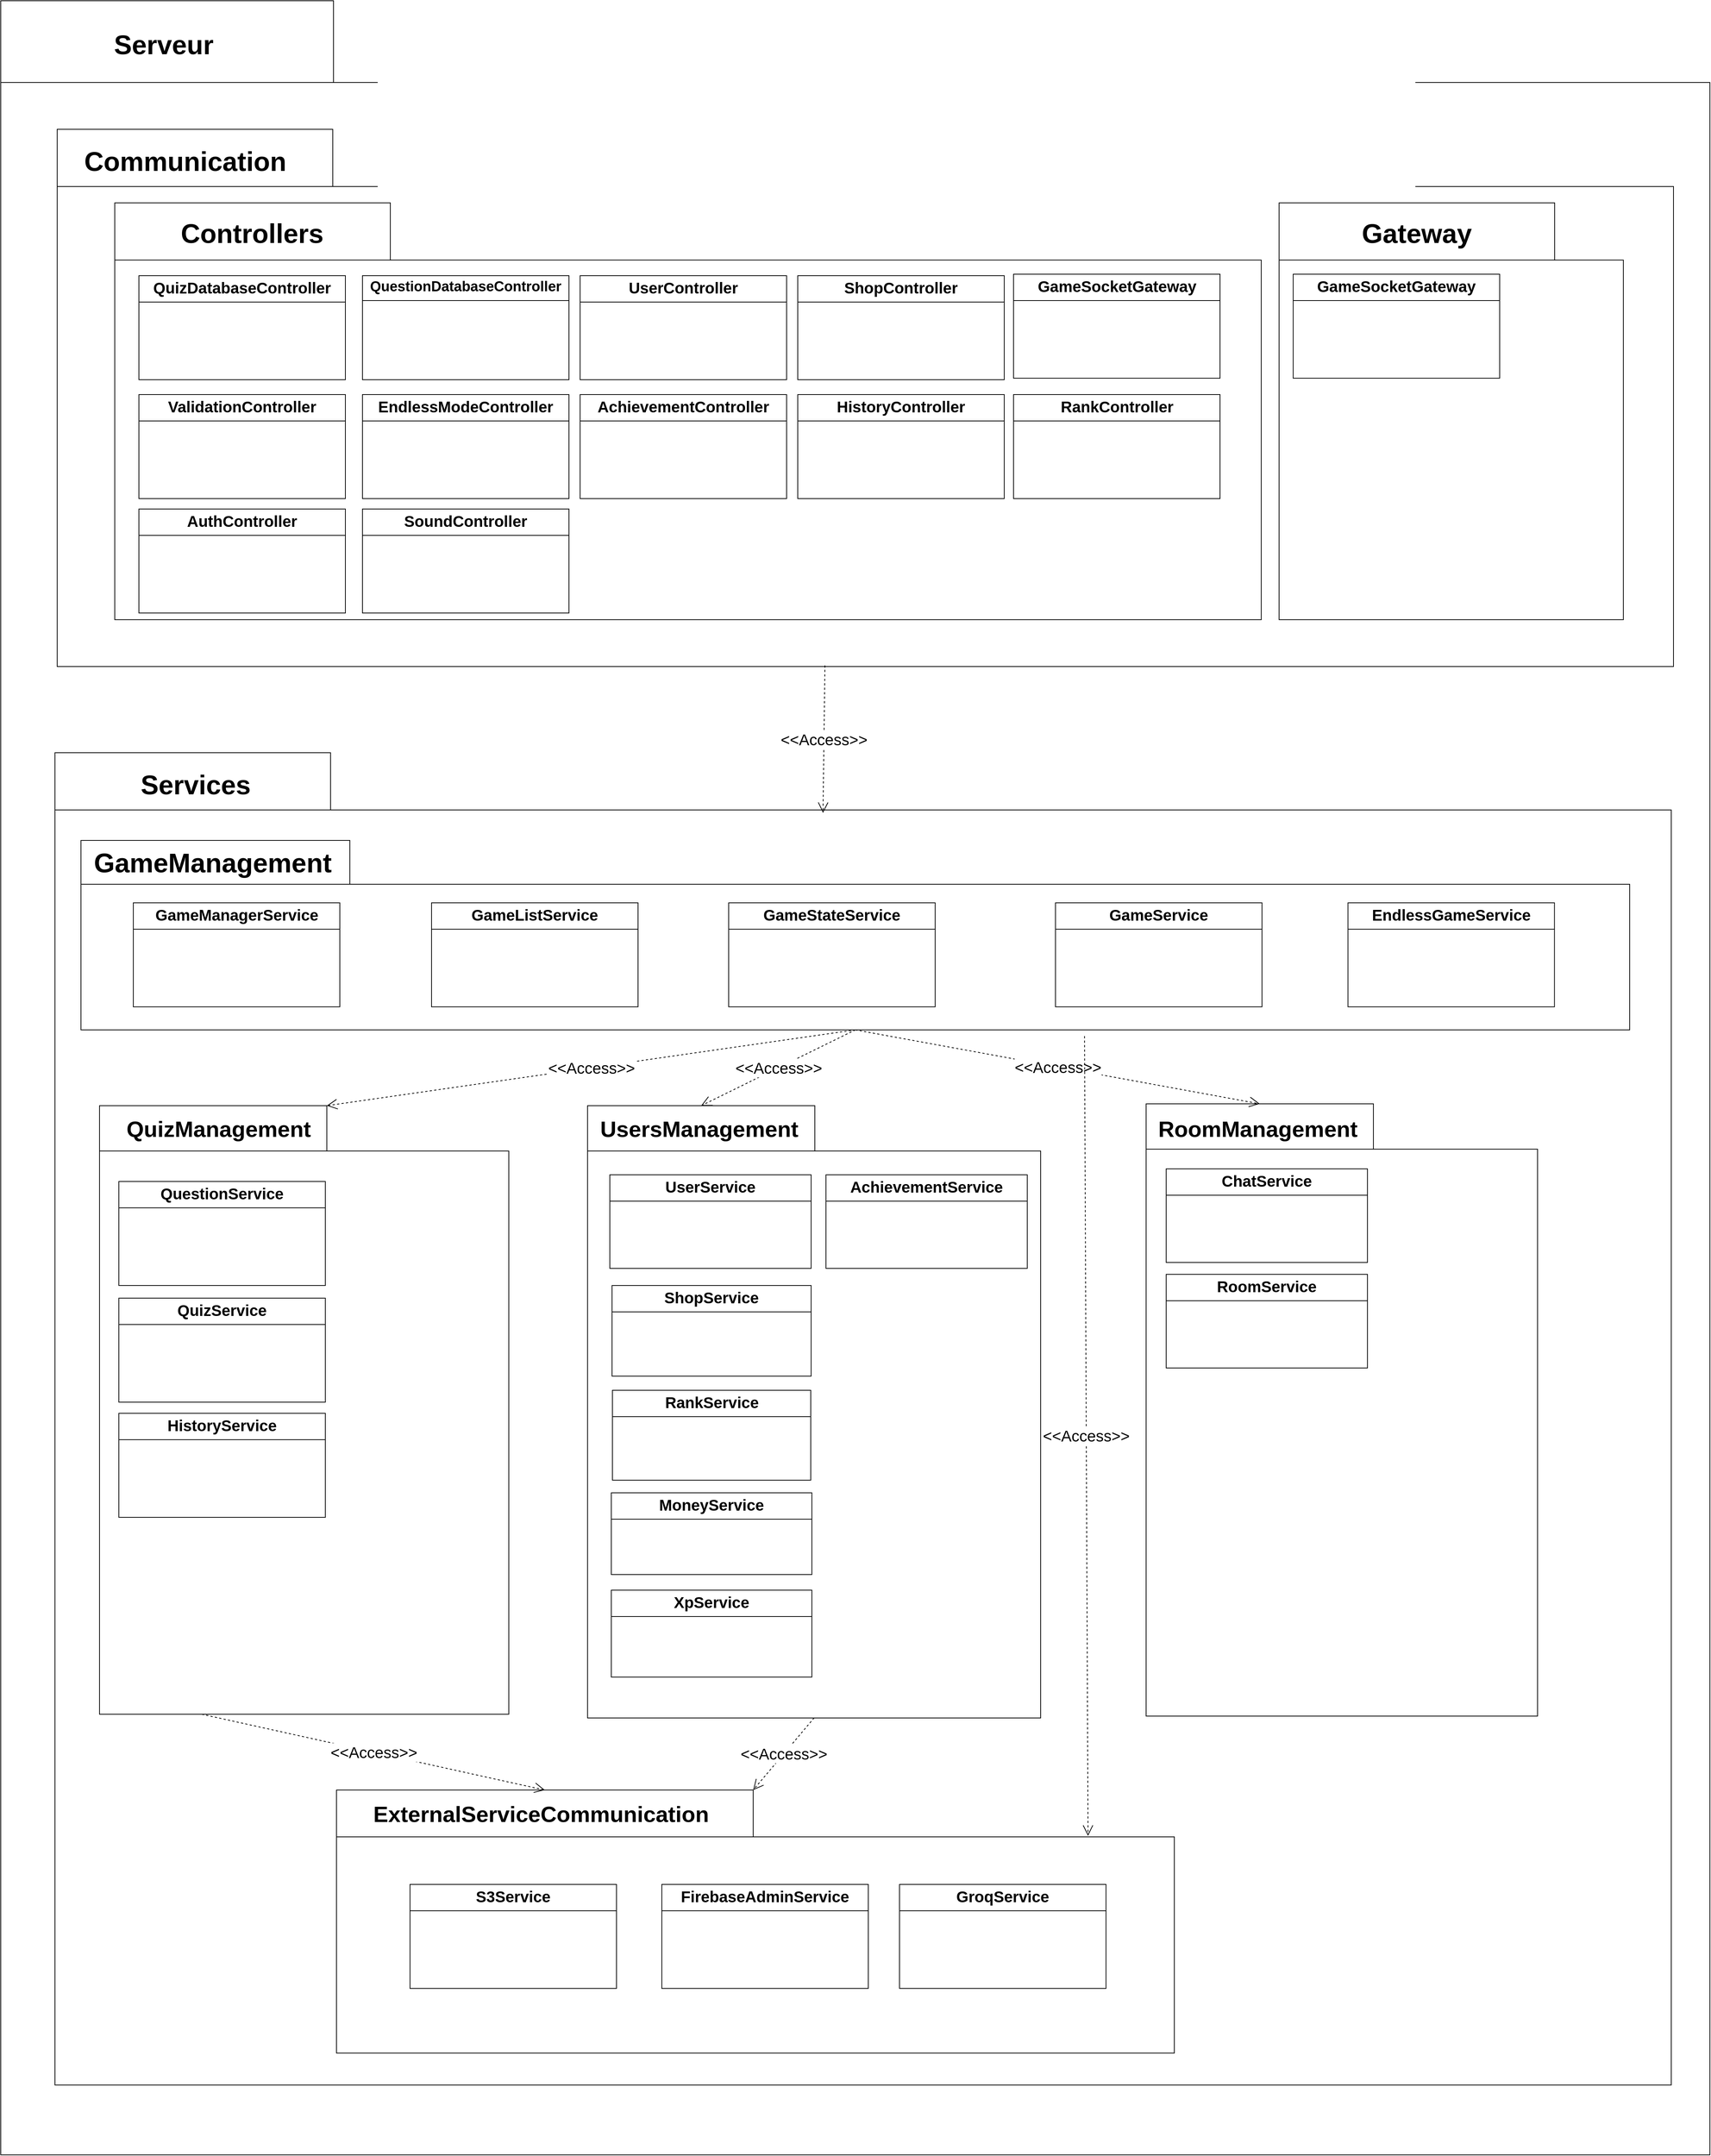 <mxfile version="26.2.9">
  <diagram name="Page-1" id="TvlfPI-XHOTMkAkQHqAN">
    <mxGraphModel dx="-983" dy="6664" grid="1" gridSize="10" guides="1" tooltips="1" connect="1" arrows="1" fold="1" page="1" pageScale="1" pageWidth="827" pageHeight="1169" math="0" shadow="0">
      <root>
        <mxCell id="0" />
        <mxCell id="1" parent="0" />
        <mxCell id="3Pgrj5yIYafNxYy-8f5n-1" value="" style="shape=folder;fontStyle=1;spacingTop=10;tabWidth=448;tabHeight=110;tabPosition=left;html=1;whiteSpace=wrap;" vertex="1" parent="1">
          <mxGeometry x="4450" y="-4520" width="2301" height="2899" as="geometry" />
        </mxCell>
        <mxCell id="3Pgrj5yIYafNxYy-8f5n-2" value="" style="shape=folder;fontStyle=1;spacingTop=10;tabWidth=371;tabHeight=77;tabPosition=left;html=1;whiteSpace=wrap;" vertex="1" parent="1">
          <mxGeometry x="4526" y="-4347" width="2176" height="723" as="geometry" />
        </mxCell>
        <mxCell id="3Pgrj5yIYafNxYy-8f5n-3" value="&lt;font style=&quot;font-size: 36px;&quot;&gt;Serveur&lt;/font&gt;" style="text;align=center;fontStyle=1;verticalAlign=middle;spacingLeft=3;spacingRight=3;strokeColor=none;rotatable=0;points=[[0,0.5],[1,0.5]];portConstraint=eastwest;html=1;" vertex="1" parent="1">
          <mxGeometry x="4628.5" y="-4474" width="80" height="26" as="geometry" />
        </mxCell>
        <mxCell id="3Pgrj5yIYafNxYy-8f5n-4" value="&lt;font style=&quot;font-size: 36px;&quot;&gt;Communication&lt;/font&gt;" style="text;align=center;fontStyle=1;verticalAlign=middle;spacingLeft=3;spacingRight=3;strokeColor=none;rotatable=0;points=[[0,0.5],[1,0.5]];portConstraint=eastwest;html=1;" vertex="1" parent="1">
          <mxGeometry x="4658" y="-4317" width="80" height="26" as="geometry" />
        </mxCell>
        <mxCell id="3Pgrj5yIYafNxYy-8f5n-5" value="" style="shape=folder;fontStyle=1;spacingTop=10;tabWidth=371;tabHeight=77;tabPosition=left;html=1;whiteSpace=wrap;" vertex="1" parent="1">
          <mxGeometry x="4603.5" y="-4248" width="1543.5" height="561" as="geometry" />
        </mxCell>
        <mxCell id="3Pgrj5yIYafNxYy-8f5n-6" value="" style="shape=folder;fontStyle=1;spacingTop=10;tabWidth=371;tabHeight=77;tabPosition=left;html=1;whiteSpace=wrap;" vertex="1" parent="1">
          <mxGeometry x="6171" y="-4248" width="463.5" height="561" as="geometry" />
        </mxCell>
        <mxCell id="3Pgrj5yIYafNxYy-8f5n-7" value="&lt;font style=&quot;font-size: 36px;&quot;&gt;Controllers&lt;/font&gt;" style="text;align=center;fontStyle=1;verticalAlign=middle;spacingLeft=3;spacingRight=3;strokeColor=none;rotatable=0;points=[[0,0.5],[1,0.5]];portConstraint=eastwest;html=1;" vertex="1" parent="1">
          <mxGeometry x="4748" y="-4220" width="80" height="26" as="geometry" />
        </mxCell>
        <mxCell id="3Pgrj5yIYafNxYy-8f5n-8" value="&lt;font style=&quot;font-size: 36px;&quot;&gt;Gateway&lt;/font&gt;" style="text;align=center;fontStyle=1;verticalAlign=middle;spacingLeft=3;spacingRight=3;strokeColor=none;rotatable=0;points=[[0,0.5],[1,0.5]];portConstraint=eastwest;html=1;" vertex="1" parent="1">
          <mxGeometry x="6316" y="-4220" width="80" height="26" as="geometry" />
        </mxCell>
        <mxCell id="3Pgrj5yIYafNxYy-8f5n-9" value="" style="shape=folder;fontStyle=1;spacingTop=10;tabWidth=371;tabHeight=77;tabPosition=left;html=1;whiteSpace=wrap;" vertex="1" parent="1">
          <mxGeometry x="4523" y="-3508" width="2176" height="1793" as="geometry" />
        </mxCell>
        <mxCell id="3Pgrj5yIYafNxYy-8f5n-10" value="&lt;p style=&quot;margin:0px;margin-top:4px;text-align:center;&quot;&gt;&lt;b&gt;&lt;font style=&quot;font-size: 21px;&quot;&gt;QuizDatabaseController&lt;/font&gt;&lt;/b&gt;&lt;/p&gt;&lt;hr size=&quot;1&quot; style=&quot;border-style:solid;&quot;&gt;&lt;p style=&quot;margin:0px;margin-left:4px;&quot;&gt;&lt;/p&gt;&lt;p style=&quot;margin:0px;margin-left:4px;&quot;&gt;&lt;br&gt;&lt;/p&gt;" style="verticalAlign=top;align=left;overflow=fill;html=1;whiteSpace=wrap;" vertex="1" parent="1">
          <mxGeometry x="4636" y="-4150" width="278" height="140" as="geometry" />
        </mxCell>
        <mxCell id="3Pgrj5yIYafNxYy-8f5n-11" value="&lt;p style=&quot;margin:0px;margin-top:4px;text-align:center;&quot;&gt;&lt;b&gt;&lt;font style=&quot;font-size: 19px;&quot;&gt;QuestionDatabaseController&lt;/font&gt;&lt;/b&gt;&lt;/p&gt;&lt;hr size=&quot;1&quot; style=&quot;border-style:solid;&quot;&gt;&lt;p style=&quot;margin:0px;margin-left:4px;&quot;&gt;&lt;/p&gt;&lt;p style=&quot;margin:0px;margin-left:4px;&quot;&gt;&lt;br&gt;&lt;/p&gt;" style="verticalAlign=top;align=left;overflow=fill;html=1;whiteSpace=wrap;" vertex="1" parent="1">
          <mxGeometry x="4937" y="-4150" width="278" height="140" as="geometry" />
        </mxCell>
        <mxCell id="3Pgrj5yIYafNxYy-8f5n-12" value="&lt;p style=&quot;margin:0px;margin-top:4px;text-align:center;&quot;&gt;&lt;b&gt;&lt;font style=&quot;font-size: 21px;&quot;&gt;UserController&lt;/font&gt;&lt;/b&gt;&lt;/p&gt;&lt;hr size=&quot;1&quot; style=&quot;border-style:solid;&quot;&gt;&lt;p style=&quot;margin:0px;margin-left:4px;&quot;&gt;&lt;/p&gt;&lt;p style=&quot;margin:0px;margin-left:4px;&quot;&gt;&lt;br&gt;&lt;/p&gt;" style="verticalAlign=top;align=left;overflow=fill;html=1;whiteSpace=wrap;" vertex="1" parent="1">
          <mxGeometry x="5230" y="-4150" width="278" height="140" as="geometry" />
        </mxCell>
        <mxCell id="3Pgrj5yIYafNxYy-8f5n-13" value="&lt;p style=&quot;margin:0px;margin-top:4px;text-align:center;&quot;&gt;&lt;b&gt;&lt;font style=&quot;font-size: 21px;&quot;&gt;ShopController&lt;/font&gt;&lt;/b&gt;&lt;/p&gt;&lt;hr size=&quot;1&quot; style=&quot;border-style:solid;&quot;&gt;&lt;p style=&quot;margin:0px;margin-left:4px;&quot;&gt;&lt;/p&gt;&lt;p style=&quot;margin:0px;margin-left:4px;&quot;&gt;&lt;br&gt;&lt;/p&gt;" style="verticalAlign=top;align=left;overflow=fill;html=1;whiteSpace=wrap;" vertex="1" parent="1">
          <mxGeometry x="5523" y="-4150" width="278" height="140" as="geometry" />
        </mxCell>
        <mxCell id="3Pgrj5yIYafNxYy-8f5n-14" value="&lt;p style=&quot;margin:0px;margin-top:4px;text-align:center;&quot;&gt;&lt;b&gt;&lt;font style=&quot;font-size: 21px;&quot;&gt;GameSocketGateway&lt;/font&gt;&lt;/b&gt;&lt;/p&gt;&lt;hr size=&quot;1&quot; style=&quot;border-style:solid;&quot;&gt;&lt;p style=&quot;margin:0px;margin-left:4px;&quot;&gt;&lt;/p&gt;&lt;p style=&quot;margin:0px;margin-left:4px;&quot;&gt;&lt;br&gt;&lt;/p&gt;" style="verticalAlign=top;align=left;overflow=fill;html=1;whiteSpace=wrap;" vertex="1" parent="1">
          <mxGeometry x="5813.5" y="-4152" width="278" height="140" as="geometry" />
        </mxCell>
        <mxCell id="3Pgrj5yIYafNxYy-8f5n-15" value="&lt;p style=&quot;margin:0px;margin-top:4px;text-align:center;&quot;&gt;&lt;b&gt;&lt;font style=&quot;font-size: 21px;&quot;&gt;GameSocketGateway&lt;/font&gt;&lt;/b&gt;&lt;/p&gt;&lt;hr size=&quot;1&quot; style=&quot;border-style:solid;&quot;&gt;&lt;p style=&quot;margin:0px;margin-left:4px;&quot;&gt;&lt;/p&gt;&lt;p style=&quot;margin:0px;margin-left:4px;&quot;&gt;&lt;br&gt;&lt;/p&gt;" style="verticalAlign=top;align=left;overflow=fill;html=1;whiteSpace=wrap;" vertex="1" parent="1">
          <mxGeometry x="6190" y="-4152" width="278" height="140" as="geometry" />
        </mxCell>
        <mxCell id="3Pgrj5yIYafNxYy-8f5n-16" value="&lt;p style=&quot;margin:0px;margin-top:4px;text-align:center;&quot;&gt;&lt;b&gt;&lt;font style=&quot;font-size: 21px;&quot;&gt;ValidationController&lt;/font&gt;&lt;/b&gt;&lt;/p&gt;&lt;hr size=&quot;1&quot; style=&quot;border-style:solid;&quot;&gt;&lt;p style=&quot;margin:0px;margin-left:4px;&quot;&gt;&lt;/p&gt;&lt;p style=&quot;margin:0px;margin-left:4px;&quot;&gt;&lt;br&gt;&lt;/p&gt;" style="verticalAlign=top;align=left;overflow=fill;html=1;whiteSpace=wrap;" vertex="1" parent="1">
          <mxGeometry x="4636" y="-3990" width="278" height="140" as="geometry" />
        </mxCell>
        <mxCell id="3Pgrj5yIYafNxYy-8f5n-17" value="&lt;p style=&quot;margin:0px;margin-top:4px;text-align:center;&quot;&gt;&lt;b&gt;&lt;font style=&quot;font-size: 21px;&quot;&gt;EndlessModeController&lt;/font&gt;&lt;/b&gt;&lt;/p&gt;&lt;hr size=&quot;1&quot; style=&quot;border-style:solid;&quot;&gt;&lt;p style=&quot;margin:0px;margin-left:4px;&quot;&gt;&lt;/p&gt;&lt;p style=&quot;margin:0px;margin-left:4px;&quot;&gt;&lt;br&gt;&lt;/p&gt;" style="verticalAlign=top;align=left;overflow=fill;html=1;whiteSpace=wrap;" vertex="1" parent="1">
          <mxGeometry x="4937" y="-3990" width="278" height="140" as="geometry" />
        </mxCell>
        <mxCell id="3Pgrj5yIYafNxYy-8f5n-18" value="&lt;p style=&quot;margin:0px;margin-top:4px;text-align:center;&quot;&gt;&lt;b&gt;&lt;font style=&quot;font-size: 21px;&quot;&gt;AchievementController&lt;/font&gt;&lt;/b&gt;&lt;/p&gt;&lt;hr size=&quot;1&quot; style=&quot;border-style:solid;&quot;&gt;&lt;p style=&quot;margin:0px;margin-left:4px;&quot;&gt;&lt;/p&gt;&lt;p style=&quot;margin:0px;margin-left:4px;&quot;&gt;&lt;br&gt;&lt;/p&gt;" style="verticalAlign=top;align=left;overflow=fill;html=1;whiteSpace=wrap;" vertex="1" parent="1">
          <mxGeometry x="5230" y="-3990" width="278" height="140" as="geometry" />
        </mxCell>
        <mxCell id="3Pgrj5yIYafNxYy-8f5n-19" value="&lt;p style=&quot;margin:0px;margin-top:4px;text-align:center;&quot;&gt;&lt;b&gt;&lt;font style=&quot;font-size: 21px;&quot;&gt;HistoryController&lt;/font&gt;&lt;/b&gt;&lt;/p&gt;&lt;hr size=&quot;1&quot; style=&quot;border-style:solid;&quot;&gt;&lt;p style=&quot;margin:0px;margin-left:4px;&quot;&gt;&lt;/p&gt;&lt;p style=&quot;margin:0px;margin-left:4px;&quot;&gt;&lt;br&gt;&lt;/p&gt;" style="verticalAlign=top;align=left;overflow=fill;html=1;whiteSpace=wrap;" vertex="1" parent="1">
          <mxGeometry x="5523" y="-3990" width="278" height="140" as="geometry" />
        </mxCell>
        <mxCell id="3Pgrj5yIYafNxYy-8f5n-20" value="&lt;p style=&quot;margin:0px;margin-top:4px;text-align:center;&quot;&gt;&lt;b&gt;&lt;font style=&quot;font-size: 21px;&quot;&gt;RankController&lt;/font&gt;&lt;/b&gt;&lt;/p&gt;&lt;hr size=&quot;1&quot; style=&quot;border-style:solid;&quot;&gt;&lt;p style=&quot;margin:0px;margin-left:4px;&quot;&gt;&lt;/p&gt;&lt;p style=&quot;margin:0px;margin-left:4px;&quot;&gt;&lt;br&gt;&lt;/p&gt;" style="verticalAlign=top;align=left;overflow=fill;html=1;whiteSpace=wrap;" vertex="1" parent="1">
          <mxGeometry x="5813.5" y="-3990" width="278" height="140" as="geometry" />
        </mxCell>
        <mxCell id="3Pgrj5yIYafNxYy-8f5n-21" value="&lt;p style=&quot;margin:0px;margin-top:4px;text-align:center;&quot;&gt;&lt;b&gt;&lt;font style=&quot;font-size: 21px;&quot;&gt;AuthController&lt;/font&gt;&lt;/b&gt;&lt;/p&gt;&lt;hr size=&quot;1&quot; style=&quot;border-style:solid;&quot;&gt;&lt;p style=&quot;margin:0px;margin-left:4px;&quot;&gt;&lt;/p&gt;&lt;p style=&quot;margin:0px;margin-left:4px;&quot;&gt;&lt;br&gt;&lt;/p&gt;" style="verticalAlign=top;align=left;overflow=fill;html=1;whiteSpace=wrap;" vertex="1" parent="1">
          <mxGeometry x="4636" y="-3836" width="278" height="140" as="geometry" />
        </mxCell>
        <mxCell id="3Pgrj5yIYafNxYy-8f5n-22" value="&lt;p style=&quot;margin:0px;margin-top:4px;text-align:center;&quot;&gt;&lt;b&gt;&lt;font style=&quot;font-size: 21px;&quot;&gt;SoundController&lt;/font&gt;&lt;/b&gt;&lt;/p&gt;&lt;hr size=&quot;1&quot; style=&quot;border-style:solid;&quot;&gt;&lt;p style=&quot;margin:0px;margin-left:4px;&quot;&gt;&lt;/p&gt;&lt;p style=&quot;margin:0px;margin-left:4px;&quot;&gt;&lt;br&gt;&lt;/p&gt;" style="verticalAlign=top;align=left;overflow=fill;html=1;whiteSpace=wrap;" vertex="1" parent="1">
          <mxGeometry x="4937" y="-3836" width="278" height="140" as="geometry" />
        </mxCell>
        <mxCell id="3Pgrj5yIYafNxYy-8f5n-23" value="&lt;font style=&quot;font-size: 36px;&quot;&gt;Services&lt;/font&gt;" style="text;align=center;fontStyle=1;verticalAlign=middle;spacingLeft=3;spacingRight=3;strokeColor=none;rotatable=0;points=[[0,0.5],[1,0.5]];portConstraint=eastwest;html=1;" vertex="1" parent="1">
          <mxGeometry x="4672" y="-3478" width="80" height="26" as="geometry" />
        </mxCell>
        <mxCell id="3Pgrj5yIYafNxYy-8f5n-24" value="&lt;font style=&quot;font-size: 21px;&quot;&gt;&amp;lt;&amp;lt;Access&amp;gt;&amp;gt;&lt;/font&gt;" style="endArrow=open;endSize=12;dashed=1;html=1;rounded=0;fontSize=12;curved=1;exitX=0.475;exitY=0.998;exitDx=0;exitDy=0;exitPerimeter=0;" edge="1" parent="1" source="3Pgrj5yIYafNxYy-8f5n-2">
          <mxGeometry width="160" relative="1" as="geometry">
            <mxPoint x="5551" y="-3795" as="sourcePoint" />
            <mxPoint x="5557" y="-3427" as="targetPoint" />
          </mxGeometry>
        </mxCell>
        <mxCell id="3Pgrj5yIYafNxYy-8f5n-25" value="" style="shape=folder;fontStyle=1;spacingTop=10;tabWidth=362;tabHeight=59;tabPosition=left;html=1;whiteSpace=wrap;" vertex="1" parent="1">
          <mxGeometry x="4558" y="-3390" width="2085" height="255" as="geometry" />
        </mxCell>
        <mxCell id="3Pgrj5yIYafNxYy-8f5n-26" value="&lt;p style=&quot;margin:0px;margin-top:4px;text-align:center;&quot;&gt;&lt;b&gt;&lt;font style=&quot;font-size: 21px;&quot;&gt;GameManagerService&lt;/font&gt;&lt;/b&gt;&lt;/p&gt;&lt;hr size=&quot;1&quot; style=&quot;border-style:solid;&quot;&gt;&lt;p style=&quot;margin:0px;margin-left:4px;&quot;&gt;&lt;/p&gt;&lt;p style=&quot;margin:0px;margin-left:4px;&quot;&gt;&lt;br&gt;&lt;/p&gt;" style="verticalAlign=top;align=left;overflow=fill;html=1;whiteSpace=wrap;" vertex="1" parent="1">
          <mxGeometry x="4628.5" y="-3306" width="278" height="140" as="geometry" />
        </mxCell>
        <mxCell id="3Pgrj5yIYafNxYy-8f5n-27" value="&lt;p style=&quot;margin:0px;margin-top:4px;text-align:center;&quot;&gt;&lt;b&gt;&lt;font style=&quot;font-size: 21px;&quot;&gt;GameListService&lt;/font&gt;&lt;/b&gt;&lt;/p&gt;&lt;hr size=&quot;1&quot; style=&quot;border-style:solid;&quot;&gt;&lt;p style=&quot;margin:0px;margin-left:4px;&quot;&gt;&lt;/p&gt;&lt;p style=&quot;margin:0px;margin-left:4px;&quot;&gt;&lt;br&gt;&lt;/p&gt;" style="verticalAlign=top;align=left;overflow=fill;html=1;whiteSpace=wrap;" vertex="1" parent="1">
          <mxGeometry x="5030" y="-3306" width="278" height="140" as="geometry" />
        </mxCell>
        <mxCell id="3Pgrj5yIYafNxYy-8f5n-28" value="&lt;p style=&quot;margin:0px;margin-top:4px;text-align:center;&quot;&gt;&lt;b&gt;&lt;font style=&quot;font-size: 21px;&quot;&gt;GameStateService&lt;/font&gt;&lt;/b&gt;&lt;/p&gt;&lt;hr size=&quot;1&quot; style=&quot;border-style:solid;&quot;&gt;&lt;p style=&quot;margin:0px;margin-left:4px;&quot;&gt;&lt;/p&gt;&lt;p style=&quot;margin:0px;margin-left:4px;&quot;&gt;&lt;br&gt;&lt;/p&gt;" style="verticalAlign=top;align=left;overflow=fill;html=1;whiteSpace=wrap;" vertex="1" parent="1">
          <mxGeometry x="5430" y="-3306" width="278" height="140" as="geometry" />
        </mxCell>
        <mxCell id="3Pgrj5yIYafNxYy-8f5n-29" value="&lt;p style=&quot;margin:0px;margin-top:4px;text-align:center;&quot;&gt;&lt;b&gt;&lt;font style=&quot;font-size: 21px;&quot;&gt;GameService&lt;/font&gt;&lt;/b&gt;&lt;/p&gt;&lt;hr size=&quot;1&quot; style=&quot;border-style:solid;&quot;&gt;&lt;p style=&quot;margin:0px;margin-left:4px;&quot;&gt;&lt;/p&gt;&lt;p style=&quot;margin:0px;margin-left:4px;&quot;&gt;&lt;br&gt;&lt;/p&gt;" style="verticalAlign=top;align=left;overflow=fill;html=1;whiteSpace=wrap;" vertex="1" parent="1">
          <mxGeometry x="5870" y="-3306" width="278" height="140" as="geometry" />
        </mxCell>
        <mxCell id="3Pgrj5yIYafNxYy-8f5n-30" value="&lt;p style=&quot;margin:0px;margin-top:4px;text-align:center;&quot;&gt;&lt;b&gt;&lt;font style=&quot;font-size: 21px;&quot;&gt;EndlessGameService&lt;/font&gt;&lt;/b&gt;&lt;/p&gt;&lt;hr size=&quot;1&quot; style=&quot;border-style:solid;&quot;&gt;&lt;p style=&quot;margin:0px;margin-left:4px;&quot;&gt;&lt;/p&gt;&lt;p style=&quot;margin:0px;margin-left:4px;&quot;&gt;&lt;br&gt;&lt;/p&gt;" style="verticalAlign=top;align=left;overflow=fill;html=1;whiteSpace=wrap;" vertex="1" parent="1">
          <mxGeometry x="6263.75" y="-3306" width="278" height="140" as="geometry" />
        </mxCell>
        <mxCell id="3Pgrj5yIYafNxYy-8f5n-32" value="" style="shape=folder;fontStyle=1;spacingTop=10;tabWidth=306;tabHeight=61;tabPosition=left;html=1;whiteSpace=wrap;" vertex="1" parent="1">
          <mxGeometry x="4583" y="-3033" width="551" height="819" as="geometry" />
        </mxCell>
        <mxCell id="3Pgrj5yIYafNxYy-8f5n-33" value="" style="shape=folder;fontStyle=1;spacingTop=10;tabWidth=306;tabHeight=61;tabPosition=left;html=1;whiteSpace=wrap;" vertex="1" parent="1">
          <mxGeometry x="5240" y="-3033" width="610" height="824" as="geometry" />
        </mxCell>
        <mxCell id="3Pgrj5yIYafNxYy-8f5n-34" value="" style="shape=folder;fontStyle=1;spacingTop=10;tabWidth=306;tabHeight=61;tabPosition=left;html=1;whiteSpace=wrap;" vertex="1" parent="1">
          <mxGeometry x="5992" y="-3035.5" width="527" height="824" as="geometry" />
        </mxCell>
        <mxCell id="3Pgrj5yIYafNxYy-8f5n-35" value="&lt;font style=&quot;font-size: 21px;&quot;&gt;&amp;lt;&amp;lt;Access&amp;gt;&amp;gt;&lt;/font&gt;" style="endArrow=open;endSize=12;dashed=1;html=1;rounded=0;fontSize=12;curved=1;exitX=0.5;exitY=1;exitDx=0;exitDy=0;exitPerimeter=0;entryX=0;entryY=0;entryDx=306;entryDy=0;entryPerimeter=0;" edge="1" parent="1" source="3Pgrj5yIYafNxYy-8f5n-25" target="3Pgrj5yIYafNxYy-8f5n-32">
          <mxGeometry width="160" relative="1" as="geometry">
            <mxPoint x="5570" y="-3615" as="sourcePoint" />
            <mxPoint x="5567" y="-3417" as="targetPoint" />
          </mxGeometry>
        </mxCell>
        <mxCell id="3Pgrj5yIYafNxYy-8f5n-36" value="&lt;font style=&quot;font-size: 21px;&quot;&gt;&amp;lt;&amp;lt;Access&amp;gt;&amp;gt;&lt;/font&gt;" style="endArrow=open;endSize=12;dashed=1;html=1;rounded=0;fontSize=12;curved=1;exitX=0.5;exitY=1;exitDx=0;exitDy=0;exitPerimeter=0;entryX=0;entryY=0;entryDx=153;entryDy=0;entryPerimeter=0;" edge="1" parent="1" source="3Pgrj5yIYafNxYy-8f5n-25" target="3Pgrj5yIYafNxYy-8f5n-33">
          <mxGeometry width="160" relative="1" as="geometry">
            <mxPoint x="5523" y="-3117" as="sourcePoint" />
            <mxPoint x="5022" y="-2962" as="targetPoint" />
          </mxGeometry>
        </mxCell>
        <mxCell id="3Pgrj5yIYafNxYy-8f5n-37" value="&lt;font style=&quot;font-size: 21px;&quot;&gt;&amp;lt;&amp;lt;Access&amp;gt;&amp;gt;&lt;/font&gt;" style="endArrow=open;endSize=12;dashed=1;html=1;rounded=0;fontSize=12;curved=1;exitX=0.5;exitY=1;exitDx=0;exitDy=0;exitPerimeter=0;entryX=0;entryY=0;entryDx=153;entryDy=0;entryPerimeter=0;" edge="1" parent="1" source="3Pgrj5yIYafNxYy-8f5n-25" target="3Pgrj5yIYafNxYy-8f5n-34">
          <mxGeometry width="160" relative="1" as="geometry">
            <mxPoint x="5523" y="-3117" as="sourcePoint" />
            <mxPoint x="5727" y="-2962" as="targetPoint" />
          </mxGeometry>
        </mxCell>
        <mxCell id="3Pgrj5yIYafNxYy-8f5n-38" value="&lt;font style=&quot;font-size: 36px;&quot;&gt;GameManagement&lt;/font&gt;" style="text;align=center;fontStyle=1;verticalAlign=middle;spacingLeft=3;spacingRight=3;strokeColor=none;rotatable=0;points=[[0,0.5],[1,0.5]];portConstraint=eastwest;html=1;" vertex="1" parent="1">
          <mxGeometry x="4695" y="-3373" width="80" height="26" as="geometry" />
        </mxCell>
        <mxCell id="3Pgrj5yIYafNxYy-8f5n-39" value="&lt;font style=&quot;font-size: 30px;&quot;&gt;RoomManagement&lt;/font&gt;" style="text;align=center;fontStyle=1;verticalAlign=middle;spacingLeft=3;spacingRight=3;strokeColor=none;rotatable=0;points=[[0,0.5],[1,0.5]];portConstraint=eastwest;html=1;" vertex="1" parent="1">
          <mxGeometry x="6101.5" y="-3014" width="80" height="24" as="geometry" />
        </mxCell>
        <mxCell id="3Pgrj5yIYafNxYy-8f5n-40" value="&lt;font style=&quot;font-size: 30px;&quot;&gt;UsersManagement&lt;/font&gt;" style="text;align=center;fontStyle=1;verticalAlign=middle;spacingLeft=3;spacingRight=3;strokeColor=none;rotatable=0;points=[[0,0.5],[1,0.5]];portConstraint=eastwest;html=1;" vertex="1" parent="1">
          <mxGeometry x="5350" y="-3014" width="80" height="24" as="geometry" />
        </mxCell>
        <mxCell id="3Pgrj5yIYafNxYy-8f5n-41" value="&lt;p style=&quot;margin:0px;margin-top:4px;text-align:center;&quot;&gt;&lt;b&gt;&lt;font style=&quot;font-size: 21px;&quot;&gt;QuestionService&lt;/font&gt;&lt;/b&gt;&lt;/p&gt;&lt;hr size=&quot;1&quot; style=&quot;border-style:solid;&quot;&gt;&lt;p style=&quot;margin:0px;margin-left:4px;&quot;&gt;&lt;/p&gt;&lt;p style=&quot;margin:0px;margin-left:4px;&quot;&gt;&lt;br&gt;&lt;/p&gt;" style="verticalAlign=top;align=left;overflow=fill;html=1;whiteSpace=wrap;" vertex="1" parent="1">
          <mxGeometry x="4609" y="-2931" width="278" height="140" as="geometry" />
        </mxCell>
        <mxCell id="3Pgrj5yIYafNxYy-8f5n-42" value="&lt;p style=&quot;margin:0px;margin-top:4px;text-align:center;&quot;&gt;&lt;b&gt;&lt;font style=&quot;font-size: 21px;&quot;&gt;QuizService&lt;/font&gt;&lt;/b&gt;&lt;/p&gt;&lt;hr size=&quot;1&quot; style=&quot;border-style:solid;&quot;&gt;&lt;p style=&quot;margin:0px;margin-left:4px;&quot;&gt;&lt;/p&gt;&lt;p style=&quot;margin:0px;margin-left:4px;&quot;&gt;&lt;br&gt;&lt;/p&gt;" style="verticalAlign=top;align=left;overflow=fill;html=1;whiteSpace=wrap;" vertex="1" parent="1">
          <mxGeometry x="4609" y="-2774" width="278" height="140" as="geometry" />
        </mxCell>
        <mxCell id="3Pgrj5yIYafNxYy-8f5n-43" value="&lt;p style=&quot;margin:0px;margin-top:4px;text-align:center;&quot;&gt;&lt;b&gt;&lt;font style=&quot;font-size: 21px;&quot;&gt;HistoryService&lt;/font&gt;&lt;/b&gt;&lt;/p&gt;&lt;hr size=&quot;1&quot; style=&quot;border-style:solid;&quot;&gt;&lt;p style=&quot;margin:0px;margin-left:4px;&quot;&gt;&lt;/p&gt;&lt;p style=&quot;margin:0px;margin-left:4px;&quot;&gt;&lt;br&gt;&lt;/p&gt;" style="verticalAlign=top;align=left;overflow=fill;html=1;whiteSpace=wrap;" vertex="1" parent="1">
          <mxGeometry x="4609" y="-2619" width="278" height="140" as="geometry" />
        </mxCell>
        <mxCell id="3Pgrj5yIYafNxYy-8f5n-44" value="" style="shape=folder;fontStyle=1;spacingTop=10;tabWidth=561;tabHeight=63;tabPosition=left;html=1;whiteSpace=wrap;" vertex="1" parent="1">
          <mxGeometry x="4902" y="-2112" width="1128" height="354" as="geometry" />
        </mxCell>
        <mxCell id="3Pgrj5yIYafNxYy-8f5n-45" value="&lt;font style=&quot;font-size: 30px;&quot;&gt;QuizManagement&lt;/font&gt;" style="text;align=center;fontStyle=1;verticalAlign=middle;spacingLeft=3;spacingRight=3;strokeColor=none;rotatable=0;points=[[0,0.5],[1,0.5]];portConstraint=eastwest;html=1;" vertex="1" parent="1">
          <mxGeometry x="4702.5" y="-3014" width="80" height="24" as="geometry" />
        </mxCell>
        <mxCell id="3Pgrj5yIYafNxYy-8f5n-46" value="&lt;font style=&quot;font-size: 30px;&quot;&gt;ExternalServiceCommunication&lt;/font&gt;" style="text;align=center;fontStyle=1;verticalAlign=middle;spacingLeft=3;spacingRight=3;strokeColor=none;rotatable=0;points=[[0,0.5],[1,0.5]];portConstraint=eastwest;html=1;" vertex="1" parent="1">
          <mxGeometry x="5137" y="-2092" width="80" height="24" as="geometry" />
        </mxCell>
        <mxCell id="3Pgrj5yIYafNxYy-8f5n-47" value="&lt;p style=&quot;margin:0px;margin-top:4px;text-align:center;&quot;&gt;&lt;b&gt;&lt;font style=&quot;font-size: 21px;&quot;&gt;S3Service&lt;/font&gt;&lt;/b&gt;&lt;/p&gt;&lt;hr size=&quot;1&quot; style=&quot;border-style:solid;&quot;&gt;&lt;p style=&quot;margin:0px;margin-left:4px;&quot;&gt;&lt;/p&gt;&lt;p style=&quot;margin:0px;margin-left:4px;&quot;&gt;&lt;br&gt;&lt;/p&gt;" style="verticalAlign=top;align=left;overflow=fill;html=1;whiteSpace=wrap;" vertex="1" parent="1">
          <mxGeometry x="5001" y="-1985" width="278" height="140" as="geometry" />
        </mxCell>
        <mxCell id="3Pgrj5yIYafNxYy-8f5n-48" value="&lt;p style=&quot;margin:0px;margin-top:4px;text-align:center;&quot;&gt;&lt;b&gt;&lt;font style=&quot;font-size: 21px;&quot;&gt;FirebaseAdminService&lt;/font&gt;&lt;/b&gt;&lt;/p&gt;&lt;hr size=&quot;1&quot; style=&quot;border-style:solid;&quot;&gt;&lt;p style=&quot;margin:0px;margin-left:4px;&quot;&gt;&lt;/p&gt;&lt;p style=&quot;margin:0px;margin-left:4px;&quot;&gt;&lt;br&gt;&lt;/p&gt;" style="verticalAlign=top;align=left;overflow=fill;html=1;whiteSpace=wrap;" vertex="1" parent="1">
          <mxGeometry x="5340" y="-1985" width="278" height="140" as="geometry" />
        </mxCell>
        <mxCell id="3Pgrj5yIYafNxYy-8f5n-49" value="&lt;p style=&quot;margin:0px;margin-top:4px;text-align:center;&quot;&gt;&lt;b&gt;&lt;font style=&quot;font-size: 21px;&quot;&gt;UserService&lt;/font&gt;&lt;/b&gt;&lt;/p&gt;&lt;hr size=&quot;1&quot; style=&quot;border-style:solid;&quot;&gt;&lt;p style=&quot;margin:0px;margin-left:4px;&quot;&gt;&lt;/p&gt;&lt;p style=&quot;margin:0px;margin-left:4px;&quot;&gt;&lt;br&gt;&lt;/p&gt;" style="verticalAlign=top;align=left;overflow=fill;html=1;whiteSpace=wrap;" vertex="1" parent="1">
          <mxGeometry x="5270" y="-2940" width="271" height="126" as="geometry" />
        </mxCell>
        <mxCell id="3Pgrj5yIYafNxYy-8f5n-50" value="&lt;p style=&quot;margin:0px;margin-top:4px;text-align:center;&quot;&gt;&lt;b&gt;&lt;font style=&quot;font-size: 21px;&quot;&gt;ShopService&lt;/font&gt;&lt;/b&gt;&lt;/p&gt;&lt;hr size=&quot;1&quot; style=&quot;border-style:solid;&quot;&gt;&lt;p style=&quot;margin:0px;margin-left:4px;&quot;&gt;&lt;/p&gt;&lt;p style=&quot;margin:0px;margin-left:4px;&quot;&gt;&lt;br&gt;&lt;/p&gt;" style="verticalAlign=top;align=left;overflow=fill;html=1;whiteSpace=wrap;" vertex="1" parent="1">
          <mxGeometry x="5273" y="-2791" width="268" height="122" as="geometry" />
        </mxCell>
        <mxCell id="3Pgrj5yIYafNxYy-8f5n-51" value="&lt;p style=&quot;margin:0px;margin-top:4px;text-align:center;&quot;&gt;&lt;b&gt;&lt;font style=&quot;font-size: 21px;&quot;&gt;RankService&lt;/font&gt;&lt;/b&gt;&lt;/p&gt;&lt;hr size=&quot;1&quot; style=&quot;border-style:solid;&quot;&gt;&lt;p style=&quot;margin:0px;margin-left:4px;&quot;&gt;&lt;/p&gt;&lt;p style=&quot;margin:0px;margin-left:4px;&quot;&gt;&lt;br&gt;&lt;/p&gt;" style="verticalAlign=top;align=left;overflow=fill;html=1;whiteSpace=wrap;" vertex="1" parent="1">
          <mxGeometry x="5273.5" y="-2650" width="267" height="121" as="geometry" />
        </mxCell>
        <mxCell id="3Pgrj5yIYafNxYy-8f5n-52" value="&lt;p style=&quot;margin:0px;margin-top:4px;text-align:center;&quot;&gt;&lt;b&gt;&lt;font style=&quot;font-size: 21px;&quot;&gt;MoneyService&lt;/font&gt;&lt;/b&gt;&lt;/p&gt;&lt;hr size=&quot;1&quot; style=&quot;border-style:solid;&quot;&gt;&lt;p style=&quot;margin:0px;margin-left:4px;&quot;&gt;&lt;/p&gt;&lt;p style=&quot;margin:0px;margin-left:4px;&quot;&gt;&lt;br&gt;&lt;/p&gt;" style="verticalAlign=top;align=left;overflow=fill;html=1;whiteSpace=wrap;" vertex="1" parent="1">
          <mxGeometry x="5272" y="-2512" width="270" height="110" as="geometry" />
        </mxCell>
        <mxCell id="3Pgrj5yIYafNxYy-8f5n-54" value="&lt;p style=&quot;margin:0px;margin-top:4px;text-align:center;&quot;&gt;&lt;b&gt;&lt;font style=&quot;font-size: 21px;&quot;&gt;XpService&lt;/font&gt;&lt;/b&gt;&lt;/p&gt;&lt;hr size=&quot;1&quot; style=&quot;border-style:solid;&quot;&gt;&lt;p style=&quot;margin:0px;margin-left:4px;&quot;&gt;&lt;/p&gt;&lt;p style=&quot;margin:0px;margin-left:4px;&quot;&gt;&lt;br&gt;&lt;/p&gt;" style="verticalAlign=top;align=left;overflow=fill;html=1;whiteSpace=wrap;" vertex="1" parent="1">
          <mxGeometry x="5272" y="-2381" width="270" height="117" as="geometry" />
        </mxCell>
        <mxCell id="3Pgrj5yIYafNxYy-8f5n-55" value="&lt;p style=&quot;margin:0px;margin-top:4px;text-align:center;&quot;&gt;&lt;b&gt;&lt;font style=&quot;font-size: 21px;&quot;&gt;ChatService&lt;/font&gt;&lt;/b&gt;&lt;/p&gt;&lt;hr size=&quot;1&quot; style=&quot;border-style:solid;&quot;&gt;&lt;p style=&quot;margin:0px;margin-left:4px;&quot;&gt;&lt;/p&gt;&lt;p style=&quot;margin:0px;margin-left:4px;&quot;&gt;&lt;br&gt;&lt;/p&gt;" style="verticalAlign=top;align=left;overflow=fill;html=1;whiteSpace=wrap;" vertex="1" parent="1">
          <mxGeometry x="6019" y="-2948" width="271" height="126" as="geometry" />
        </mxCell>
        <mxCell id="3Pgrj5yIYafNxYy-8f5n-56" value="&lt;p style=&quot;margin:0px;margin-top:4px;text-align:center;&quot;&gt;&lt;b&gt;&lt;font style=&quot;font-size: 21px;&quot;&gt;RoomService&lt;/font&gt;&lt;/b&gt;&lt;/p&gt;&lt;hr size=&quot;1&quot; style=&quot;border-style:solid;&quot;&gt;&lt;p style=&quot;margin:0px;margin-left:4px;&quot;&gt;&lt;/p&gt;&lt;p style=&quot;margin:0px;margin-left:4px;&quot;&gt;&lt;br&gt;&lt;/p&gt;" style="verticalAlign=top;align=left;overflow=fill;html=1;whiteSpace=wrap;" vertex="1" parent="1">
          <mxGeometry x="6019" y="-2806" width="271" height="126" as="geometry" />
        </mxCell>
        <mxCell id="3Pgrj5yIYafNxYy-8f5n-57" value="&lt;font style=&quot;font-size: 21px;&quot;&gt;&amp;lt;&amp;lt;Access&amp;gt;&amp;gt;&lt;/font&gt;" style="endArrow=open;endSize=12;dashed=1;html=1;rounded=0;fontSize=12;curved=1;exitX=0.25;exitY=1;exitDx=0;exitDy=0;exitPerimeter=0;entryX=0;entryY=0;entryDx=280.5;entryDy=0;entryPerimeter=0;" edge="1" parent="1" source="3Pgrj5yIYafNxYy-8f5n-32" target="3Pgrj5yIYafNxYy-8f5n-44">
          <mxGeometry width="160" relative="1" as="geometry">
            <mxPoint x="5611" y="-3125" as="sourcePoint" />
            <mxPoint x="4899" y="-3023" as="targetPoint" />
          </mxGeometry>
        </mxCell>
        <mxCell id="3Pgrj5yIYafNxYy-8f5n-58" value="&lt;font style=&quot;font-size: 21px;&quot;&gt;&amp;lt;&amp;lt;Access&amp;gt;&amp;gt;&lt;/font&gt;" style="endArrow=open;endSize=12;dashed=1;html=1;rounded=0;fontSize=12;curved=1;exitX=0.5;exitY=1;exitDx=0;exitDy=0;exitPerimeter=0;entryX=0;entryY=0;entryDx=561;entryDy=0;entryPerimeter=0;" edge="1" parent="1" source="3Pgrj5yIYafNxYy-8f5n-33" target="3Pgrj5yIYafNxYy-8f5n-44">
          <mxGeometry width="160" relative="1" as="geometry">
            <mxPoint x="6266" y="-2201" as="sourcePoint" />
            <mxPoint x="5638" y="-2039" as="targetPoint" />
          </mxGeometry>
        </mxCell>
        <mxCell id="3Pgrj5yIYafNxYy-8f5n-59" value="&lt;p style=&quot;margin:0px;margin-top:4px;text-align:center;&quot;&gt;&lt;b&gt;&lt;font style=&quot;font-size: 21px;&quot;&gt;GroqService&lt;/font&gt;&lt;/b&gt;&lt;/p&gt;&lt;hr size=&quot;1&quot; style=&quot;border-style:solid;&quot;&gt;&lt;p style=&quot;margin:0px;margin-left:4px;&quot;&gt;&lt;/p&gt;&lt;p style=&quot;margin:0px;margin-left:4px;&quot;&gt;&lt;br&gt;&lt;/p&gt;" style="verticalAlign=top;align=left;overflow=fill;html=1;whiteSpace=wrap;" vertex="1" parent="1">
          <mxGeometry x="5660" y="-1985" width="278" height="140" as="geometry" />
        </mxCell>
        <mxCell id="3Pgrj5yIYafNxYy-8f5n-60" value="&lt;p style=&quot;margin:0px;margin-top:4px;text-align:center;&quot;&gt;&lt;b&gt;&lt;font style=&quot;font-size: 21px;&quot;&gt;AchievementService&lt;/font&gt;&lt;/b&gt;&lt;/p&gt;&lt;hr size=&quot;1&quot; style=&quot;border-style:solid;&quot;&gt;&lt;p style=&quot;margin:0px;margin-left:4px;&quot;&gt;&lt;/p&gt;&lt;p style=&quot;margin:0px;margin-left:4px;&quot;&gt;&lt;br&gt;&lt;/p&gt;" style="verticalAlign=top;align=left;overflow=fill;html=1;whiteSpace=wrap;" vertex="1" parent="1">
          <mxGeometry x="5561" y="-2940" width="271" height="126" as="geometry" />
        </mxCell>
        <mxCell id="3Pgrj5yIYafNxYy-8f5n-61" value="&lt;font style=&quot;font-size: 21px;&quot;&gt;&amp;lt;&amp;lt;Access&amp;gt;&amp;gt;&lt;/font&gt;" style="endArrow=open;endSize=12;dashed=1;html=1;rounded=1;fontSize=12;curved=0;exitX=0.648;exitY=1.033;exitDx=0;exitDy=0;exitPerimeter=0;entryX=0.897;entryY=0.174;entryDx=0;entryDy=0;entryPerimeter=0;" edge="1" parent="1" source="3Pgrj5yIYafNxYy-8f5n-25" target="3Pgrj5yIYafNxYy-8f5n-44">
          <mxGeometry width="160" relative="1" as="geometry">
            <mxPoint x="6530" y="-2948" as="sourcePoint" />
            <mxPoint x="6676" y="-1862" as="targetPoint" />
          </mxGeometry>
        </mxCell>
      </root>
    </mxGraphModel>
  </diagram>
</mxfile>
